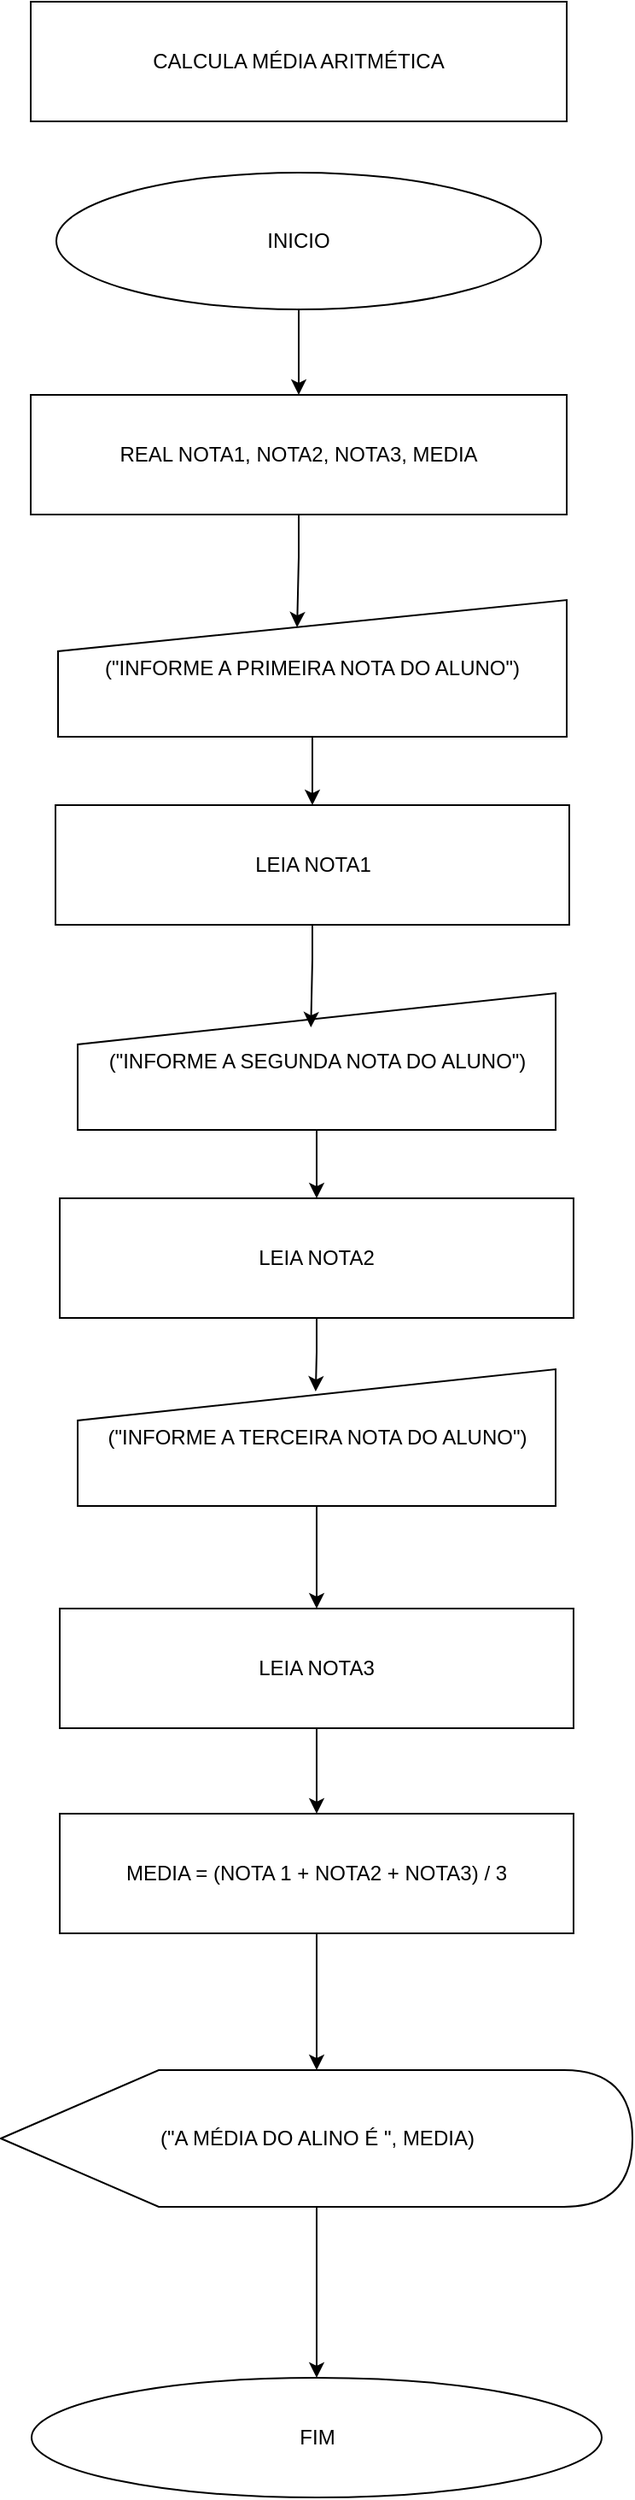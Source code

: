<mxfile version="24.7.14">
  <diagram name="Página-1" id="nh7FWFvsDnInZv6bYcBi">
    <mxGraphModel dx="1426" dy="749" grid="1" gridSize="10" guides="1" tooltips="1" connect="1" arrows="1" fold="1" page="1" pageScale="1" pageWidth="827" pageHeight="1169" math="0" shadow="0">
      <root>
        <mxCell id="0" />
        <mxCell id="1" parent="0" />
        <mxCell id="Tr5ZR5hQcbcbsCoEGIMF-1" value="CALCULA MÉDIA ARITMÉTICA" style="rounded=0;whiteSpace=wrap;html=1;" vertex="1" parent="1">
          <mxGeometry x="257" y="10" width="314" height="70" as="geometry" />
        </mxCell>
        <mxCell id="Tr5ZR5hQcbcbsCoEGIMF-14" value="" style="edgeStyle=orthogonalEdgeStyle;rounded=0;orthogonalLoop=1;jettySize=auto;html=1;" edge="1" parent="1" source="Tr5ZR5hQcbcbsCoEGIMF-2" target="Tr5ZR5hQcbcbsCoEGIMF-12">
          <mxGeometry relative="1" as="geometry" />
        </mxCell>
        <mxCell id="Tr5ZR5hQcbcbsCoEGIMF-2" value="INICIO" style="ellipse;whiteSpace=wrap;html=1;" vertex="1" parent="1">
          <mxGeometry x="272" y="110" width="284" height="80" as="geometry" />
        </mxCell>
        <mxCell id="Tr5ZR5hQcbcbsCoEGIMF-17" value="" style="edgeStyle=orthogonalEdgeStyle;rounded=0;orthogonalLoop=1;jettySize=auto;html=1;" edge="1" parent="1" source="Tr5ZR5hQcbcbsCoEGIMF-3" target="Tr5ZR5hQcbcbsCoEGIMF-4">
          <mxGeometry relative="1" as="geometry" />
        </mxCell>
        <mxCell id="Tr5ZR5hQcbcbsCoEGIMF-3" value="(&quot;INFORME A PRIMEIRA NOTA DO ALUNO&quot;)" style="shape=manualInput;whiteSpace=wrap;html=1;" vertex="1" parent="1">
          <mxGeometry x="273" y="360" width="298" height="80" as="geometry" />
        </mxCell>
        <mxCell id="Tr5ZR5hQcbcbsCoEGIMF-4" value="LEIA NOTA1" style="rounded=0;whiteSpace=wrap;html=1;" vertex="1" parent="1">
          <mxGeometry x="271.5" y="480" width="301" height="70" as="geometry" />
        </mxCell>
        <mxCell id="Tr5ZR5hQcbcbsCoEGIMF-20" value="" style="edgeStyle=orthogonalEdgeStyle;rounded=0;orthogonalLoop=1;jettySize=auto;html=1;" edge="1" parent="1" source="Tr5ZR5hQcbcbsCoEGIMF-5" target="Tr5ZR5hQcbcbsCoEGIMF-6">
          <mxGeometry relative="1" as="geometry" />
        </mxCell>
        <mxCell id="Tr5ZR5hQcbcbsCoEGIMF-5" value="(&quot;INFORME A SEGUNDA NOTA DO ALUNO&quot;)" style="shape=manualInput;whiteSpace=wrap;html=1;" vertex="1" parent="1">
          <mxGeometry x="284.5" y="590" width="280" height="80" as="geometry" />
        </mxCell>
        <mxCell id="Tr5ZR5hQcbcbsCoEGIMF-6" value="LEIA NOTA2" style="rounded=0;whiteSpace=wrap;html=1;" vertex="1" parent="1">
          <mxGeometry x="274" y="710" width="301" height="70" as="geometry" />
        </mxCell>
        <mxCell id="Tr5ZR5hQcbcbsCoEGIMF-22" value="" style="edgeStyle=orthogonalEdgeStyle;rounded=0;orthogonalLoop=1;jettySize=auto;html=1;" edge="1" parent="1" source="Tr5ZR5hQcbcbsCoEGIMF-7" target="Tr5ZR5hQcbcbsCoEGIMF-8">
          <mxGeometry relative="1" as="geometry" />
        </mxCell>
        <mxCell id="Tr5ZR5hQcbcbsCoEGIMF-7" value="(&quot;INFORME A TERCEIRA NOTA DO ALUNO&quot;)" style="shape=manualInput;whiteSpace=wrap;html=1;" vertex="1" parent="1">
          <mxGeometry x="284.5" y="810" width="280" height="80" as="geometry" />
        </mxCell>
        <mxCell id="Tr5ZR5hQcbcbsCoEGIMF-23" value="" style="edgeStyle=orthogonalEdgeStyle;rounded=0;orthogonalLoop=1;jettySize=auto;html=1;" edge="1" parent="1" source="Tr5ZR5hQcbcbsCoEGIMF-8" target="Tr5ZR5hQcbcbsCoEGIMF-10">
          <mxGeometry relative="1" as="geometry" />
        </mxCell>
        <mxCell id="Tr5ZR5hQcbcbsCoEGIMF-8" value="LEIA NOTA3" style="rounded=0;whiteSpace=wrap;html=1;" vertex="1" parent="1">
          <mxGeometry x="274" y="950" width="301" height="70" as="geometry" />
        </mxCell>
        <mxCell id="Tr5ZR5hQcbcbsCoEGIMF-26" value="" style="edgeStyle=orthogonalEdgeStyle;rounded=0;orthogonalLoop=1;jettySize=auto;html=1;" edge="1" parent="1" source="Tr5ZR5hQcbcbsCoEGIMF-10" target="Tr5ZR5hQcbcbsCoEGIMF-24">
          <mxGeometry relative="1" as="geometry" />
        </mxCell>
        <mxCell id="Tr5ZR5hQcbcbsCoEGIMF-10" value="MEDIA = (NOTA 1 + NOTA2 + NOTA3) / 3" style="rounded=0;whiteSpace=wrap;html=1;" vertex="1" parent="1">
          <mxGeometry x="274" y="1070" width="301" height="70" as="geometry" />
        </mxCell>
        <mxCell id="Tr5ZR5hQcbcbsCoEGIMF-12" value="REAL NOTA1, NOTA2, NOTA3, MEDIA" style="rounded=0;whiteSpace=wrap;html=1;" vertex="1" parent="1">
          <mxGeometry x="257" y="240" width="314" height="70" as="geometry" />
        </mxCell>
        <mxCell id="Tr5ZR5hQcbcbsCoEGIMF-16" style="edgeStyle=orthogonalEdgeStyle;rounded=0;orthogonalLoop=1;jettySize=auto;html=1;exitX=0.5;exitY=1;exitDx=0;exitDy=0;entryX=0.47;entryY=0.2;entryDx=0;entryDy=0;entryPerimeter=0;" edge="1" parent="1" source="Tr5ZR5hQcbcbsCoEGIMF-12" target="Tr5ZR5hQcbcbsCoEGIMF-3">
          <mxGeometry relative="1" as="geometry" />
        </mxCell>
        <mxCell id="Tr5ZR5hQcbcbsCoEGIMF-19" style="edgeStyle=orthogonalEdgeStyle;rounded=0;orthogonalLoop=1;jettySize=auto;html=1;exitX=0.5;exitY=1;exitDx=0;exitDy=0;entryX=0.488;entryY=0.25;entryDx=0;entryDy=0;entryPerimeter=0;" edge="1" parent="1" source="Tr5ZR5hQcbcbsCoEGIMF-4" target="Tr5ZR5hQcbcbsCoEGIMF-5">
          <mxGeometry relative="1" as="geometry" />
        </mxCell>
        <mxCell id="Tr5ZR5hQcbcbsCoEGIMF-21" style="edgeStyle=orthogonalEdgeStyle;rounded=0;orthogonalLoop=1;jettySize=auto;html=1;exitX=0.5;exitY=1;exitDx=0;exitDy=0;entryX=0.498;entryY=0.163;entryDx=0;entryDy=0;entryPerimeter=0;" edge="1" parent="1" source="Tr5ZR5hQcbcbsCoEGIMF-6" target="Tr5ZR5hQcbcbsCoEGIMF-7">
          <mxGeometry relative="1" as="geometry" />
        </mxCell>
        <mxCell id="Tr5ZR5hQcbcbsCoEGIMF-27" value="" style="edgeStyle=orthogonalEdgeStyle;rounded=0;orthogonalLoop=1;jettySize=auto;html=1;" edge="1" parent="1" source="Tr5ZR5hQcbcbsCoEGIMF-24" target="Tr5ZR5hQcbcbsCoEGIMF-25">
          <mxGeometry relative="1" as="geometry" />
        </mxCell>
        <mxCell id="Tr5ZR5hQcbcbsCoEGIMF-24" value="(&quot;A MÉDIA DO ALINO É &quot;, MEDIA)" style="shape=display;whiteSpace=wrap;html=1;" vertex="1" parent="1">
          <mxGeometry x="239.5" y="1220" width="370" height="80" as="geometry" />
        </mxCell>
        <mxCell id="Tr5ZR5hQcbcbsCoEGIMF-25" value="FIM" style="ellipse;whiteSpace=wrap;html=1;" vertex="1" parent="1">
          <mxGeometry x="257.5" y="1400" width="334" height="70" as="geometry" />
        </mxCell>
      </root>
    </mxGraphModel>
  </diagram>
</mxfile>
